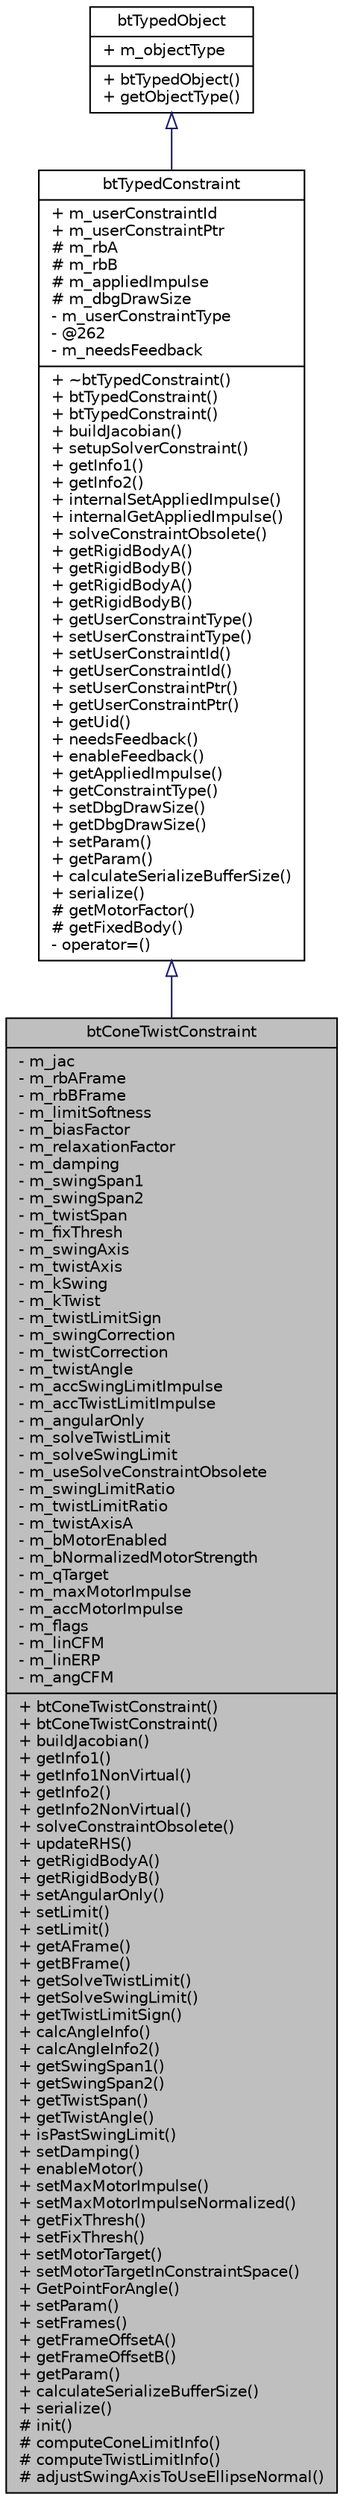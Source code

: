 digraph G
{
  edge [fontname="Helvetica",fontsize="10",labelfontname="Helvetica",labelfontsize="10"];
  node [fontname="Helvetica",fontsize="10",shape=record];
  Node1 [label="{btConeTwistConstraint\n|- m_jac\l- m_rbAFrame\l- m_rbBFrame\l- m_limitSoftness\l- m_biasFactor\l- m_relaxationFactor\l- m_damping\l- m_swingSpan1\l- m_swingSpan2\l- m_twistSpan\l- m_fixThresh\l- m_swingAxis\l- m_twistAxis\l- m_kSwing\l- m_kTwist\l- m_twistLimitSign\l- m_swingCorrection\l- m_twistCorrection\l- m_twistAngle\l- m_accSwingLimitImpulse\l- m_accTwistLimitImpulse\l- m_angularOnly\l- m_solveTwistLimit\l- m_solveSwingLimit\l- m_useSolveConstraintObsolete\l- m_swingLimitRatio\l- m_twistLimitRatio\l- m_twistAxisA\l- m_bMotorEnabled\l- m_bNormalizedMotorStrength\l- m_qTarget\l- m_maxMotorImpulse\l- m_accMotorImpulse\l- m_flags\l- m_linCFM\l- m_linERP\l- m_angCFM\l|+ btConeTwistConstraint()\l+ btConeTwistConstraint()\l+ buildJacobian()\l+ getInfo1()\l+ getInfo1NonVirtual()\l+ getInfo2()\l+ getInfo2NonVirtual()\l+ solveConstraintObsolete()\l+ updateRHS()\l+ getRigidBodyA()\l+ getRigidBodyB()\l+ setAngularOnly()\l+ setLimit()\l+ setLimit()\l+ getAFrame()\l+ getBFrame()\l+ getSolveTwistLimit()\l+ getSolveSwingLimit()\l+ getTwistLimitSign()\l+ calcAngleInfo()\l+ calcAngleInfo2()\l+ getSwingSpan1()\l+ getSwingSpan2()\l+ getTwistSpan()\l+ getTwistAngle()\l+ isPastSwingLimit()\l+ setDamping()\l+ enableMotor()\l+ setMaxMotorImpulse()\l+ setMaxMotorImpulseNormalized()\l+ getFixThresh()\l+ setFixThresh()\l+ setMotorTarget()\l+ setMotorTargetInConstraintSpace()\l+ GetPointForAngle()\l+ setParam()\l+ setFrames()\l+ getFrameOffsetA()\l+ getFrameOffsetB()\l+ getParam()\l+ calculateSerializeBufferSize()\l+ serialize()\l# init()\l# computeConeLimitInfo()\l# computeTwistLimitInfo()\l# adjustSwingAxisToUseEllipseNormal()\l}",height=0.2,width=0.4,color="black", fillcolor="grey75", style="filled" fontcolor="black"];
  Node2 -> Node1 [dir=back,color="midnightblue",fontsize="10",style="solid",arrowtail="empty",fontname="Helvetica"];
  Node2 [label="{btTypedConstraint\n|+ m_userConstraintId\l+ m_userConstraintPtr\l# m_rbA\l# m_rbB\l# m_appliedImpulse\l# m_dbgDrawSize\l- m_userConstraintType\l- @262\l- m_needsFeedback\l|+ ~btTypedConstraint()\l+ btTypedConstraint()\l+ btTypedConstraint()\l+ buildJacobian()\l+ setupSolverConstraint()\l+ getInfo1()\l+ getInfo2()\l+ internalSetAppliedImpulse()\l+ internalGetAppliedImpulse()\l+ solveConstraintObsolete()\l+ getRigidBodyA()\l+ getRigidBodyB()\l+ getRigidBodyA()\l+ getRigidBodyB()\l+ getUserConstraintType()\l+ setUserConstraintType()\l+ setUserConstraintId()\l+ getUserConstraintId()\l+ setUserConstraintPtr()\l+ getUserConstraintPtr()\l+ getUid()\l+ needsFeedback()\l+ enableFeedback()\l+ getAppliedImpulse()\l+ getConstraintType()\l+ setDbgDrawSize()\l+ getDbgDrawSize()\l+ setParam()\l+ getParam()\l+ calculateSerializeBufferSize()\l+ serialize()\l# getMotorFactor()\l# getFixedBody()\l- operator=()\l}",height=0.2,width=0.4,color="black", fillcolor="white", style="filled",URL="$df/daa/classbtTypedConstraint.html",tooltip="TypedConstraint is the baseclass for Bullet constraints and vehicles."];
  Node3 -> Node2 [dir=back,color="midnightblue",fontsize="10",style="solid",arrowtail="empty",fontname="Helvetica"];
  Node3 [label="{btTypedObject\n|+ m_objectType\l|+ btTypedObject()\l+ getObjectType()\l}",height=0.2,width=0.4,color="black", fillcolor="white", style="filled",URL="$d3/d37/structbtTypedObject.html",tooltip="rudimentary class to provide type info"];
}

